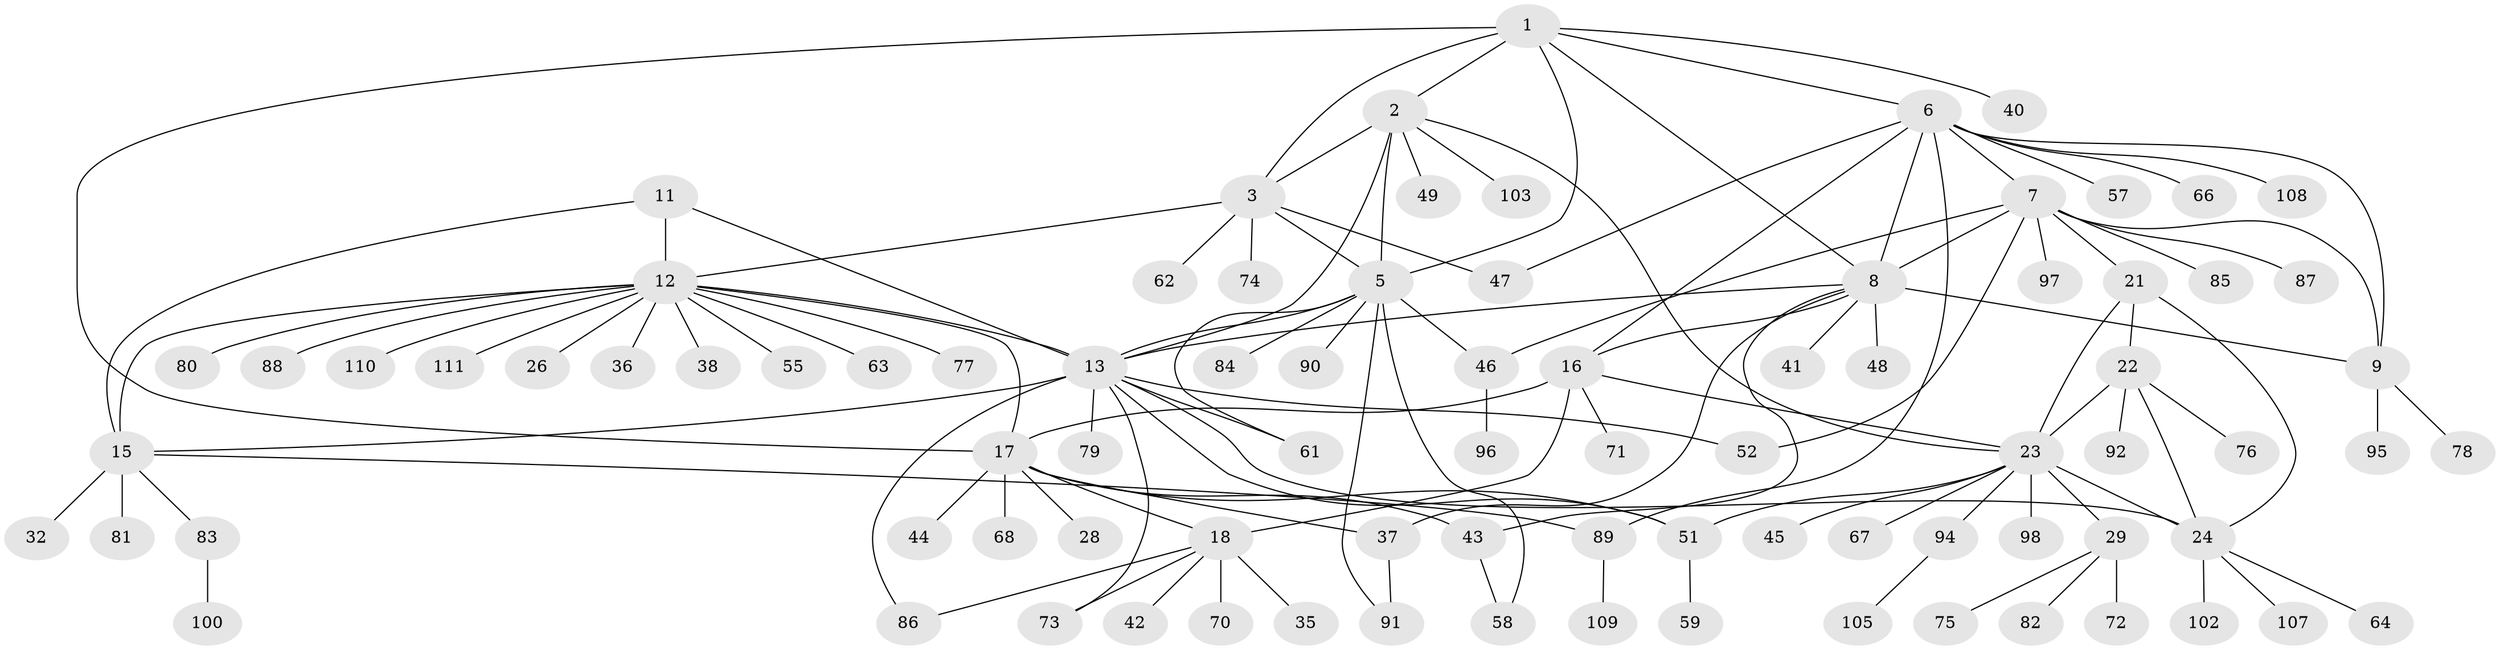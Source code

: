 // Generated by graph-tools (version 1.1) at 2025/24/03/03/25 07:24:13]
// undirected, 87 vertices, 122 edges
graph export_dot {
graph [start="1"]
  node [color=gray90,style=filled];
  1 [super="+27"];
  2 [super="+53"];
  3 [super="+4"];
  5 [super="+34"];
  6 [super="+50"];
  7 [super="+54"];
  8 [super="+10"];
  9;
  11 [super="+30"];
  12 [super="+14"];
  13 [super="+60"];
  15 [super="+31"];
  16 [super="+19"];
  17 [super="+20"];
  18 [super="+39"];
  21;
  22 [super="+33"];
  23 [super="+25"];
  24;
  26;
  28 [super="+69"];
  29 [super="+65"];
  32;
  35;
  36;
  37;
  38;
  40;
  41;
  42;
  43;
  44 [super="+101"];
  45;
  46 [super="+106"];
  47;
  48;
  49 [super="+56"];
  51;
  52;
  55;
  57;
  58;
  59;
  61;
  62;
  63;
  64;
  66;
  67;
  68;
  70;
  71;
  72;
  73;
  74;
  75;
  76;
  77;
  78;
  79;
  80;
  81;
  82;
  83 [super="+104"];
  84;
  85;
  86;
  87 [super="+93"];
  88;
  89 [super="+99"];
  90;
  91;
  92;
  94 [super="+112"];
  95;
  96;
  97;
  98;
  100;
  102;
  103;
  105;
  107;
  108;
  109;
  110;
  111;
  1 -- 2;
  1 -- 3 [weight=2];
  1 -- 5;
  1 -- 6;
  1 -- 17;
  1 -- 40;
  1 -- 8;
  2 -- 3 [weight=2];
  2 -- 5;
  2 -- 23;
  2 -- 49;
  2 -- 103;
  2 -- 13;
  3 -- 5 [weight=2];
  3 -- 12;
  3 -- 62;
  3 -- 74;
  3 -- 47;
  5 -- 46;
  5 -- 58;
  5 -- 61;
  5 -- 84;
  5 -- 90;
  5 -- 91;
  5 -- 13;
  6 -- 7;
  6 -- 8 [weight=2];
  6 -- 9;
  6 -- 47;
  6 -- 57;
  6 -- 89;
  6 -- 16;
  6 -- 66;
  6 -- 108;
  7 -- 8 [weight=2];
  7 -- 9;
  7 -- 21;
  7 -- 46;
  7 -- 52;
  7 -- 85;
  7 -- 87;
  7 -- 97;
  8 -- 9 [weight=2];
  8 -- 41;
  8 -- 48;
  8 -- 37;
  8 -- 43;
  8 -- 13;
  8 -- 16;
  9 -- 78;
  9 -- 95;
  11 -- 12 [weight=2];
  11 -- 13;
  11 -- 15;
  12 -- 13 [weight=2];
  12 -- 15 [weight=2];
  12 -- 17;
  12 -- 26;
  12 -- 55;
  12 -- 63;
  12 -- 88;
  12 -- 36;
  12 -- 38;
  12 -- 77;
  12 -- 110;
  12 -- 80;
  12 -- 111;
  13 -- 15;
  13 -- 24;
  13 -- 52;
  13 -- 61;
  13 -- 73;
  13 -- 79;
  13 -- 86;
  13 -- 51;
  15 -- 32;
  15 -- 81;
  15 -- 83;
  15 -- 89;
  16 -- 17 [weight=4];
  16 -- 18 [weight=2];
  16 -- 23;
  16 -- 71;
  17 -- 18 [weight=2];
  17 -- 68;
  17 -- 37;
  17 -- 43;
  17 -- 44;
  17 -- 51;
  17 -- 28;
  18 -- 35;
  18 -- 42;
  18 -- 70;
  18 -- 73;
  18 -- 86;
  21 -- 22;
  21 -- 23 [weight=2];
  21 -- 24;
  22 -- 23 [weight=2];
  22 -- 24;
  22 -- 92;
  22 -- 76;
  23 -- 24 [weight=2];
  23 -- 29;
  23 -- 51;
  23 -- 98;
  23 -- 67;
  23 -- 45;
  23 -- 94;
  24 -- 64;
  24 -- 102;
  24 -- 107;
  29 -- 72;
  29 -- 82;
  29 -- 75;
  37 -- 91;
  43 -- 58;
  46 -- 96;
  51 -- 59;
  83 -- 100;
  89 -- 109;
  94 -- 105;
}
